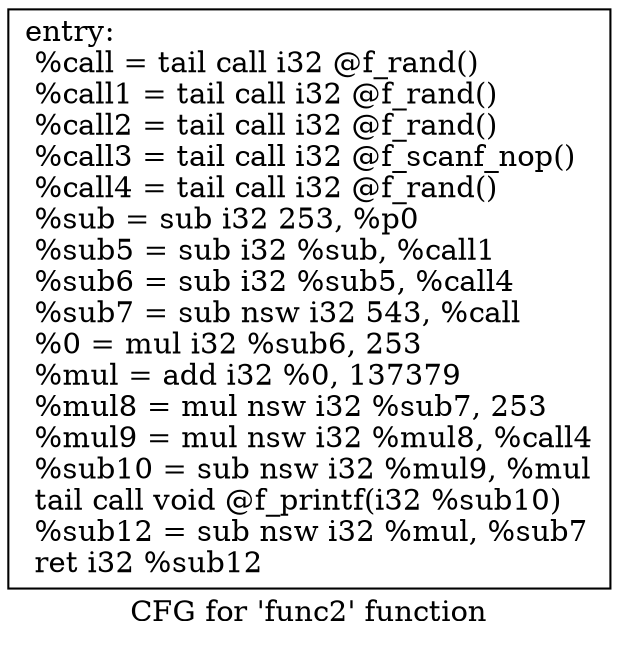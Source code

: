 digraph "CFG for 'func2' function" {
	label="CFG for 'func2' function";

	Node0x561526482a60 [shape=record,label="{entry:\l  %call = tail call i32 @f_rand()\l  %call1 = tail call i32 @f_rand()\l  %call2 = tail call i32 @f_rand()\l  %call3 = tail call i32 @f_scanf_nop()\l  %call4 = tail call i32 @f_rand()\l  %sub = sub i32 253, %p0\l  %sub5 = sub i32 %sub, %call1\l  %sub6 = sub i32 %sub5, %call4\l  %sub7 = sub nsw i32 543, %call\l  %0 = mul i32 %sub6, 253\l  %mul = add i32 %0, 137379\l  %mul8 = mul nsw i32 %sub7, 253\l  %mul9 = mul nsw i32 %mul8, %call4\l  %sub10 = sub nsw i32 %mul9, %mul\l  tail call void @f_printf(i32 %sub10)\l  %sub12 = sub nsw i32 %mul, %sub7\l  ret i32 %sub12\l}"];
}
